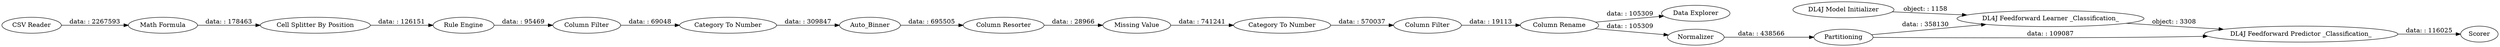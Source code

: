 digraph {
	"5556894524688212011_150" [label="Category To Number"]
	"-6723931089373139198_77" [label="DL4J Model Initializer"]
	"5556894524688212011_6" [label="Column Resorter"]
	"-6723931089373139198_149" [label=Auto_Binner]
	"-6723931089373139198_84" [label="DL4J Feedforward Learner _Classification_"]
	"1641728374676234967_13" [label="Category To Number"]
	"-6723931089373139198_1" [label="CSV Reader"]
	"-6723931089373139198_79" [label="DL4J Feedforward Predictor _Classification_"]
	"-6723931089373139198_153" [label="Data Explorer"]
	"5556894524688212011_15" [label="Missing Value"]
	"-6723931089373139198_85" [label="Column Filter"]
	"-6723931089373139198_136" [label="Column Rename"]
	"1641728374676234967_3" [label="Cell Splitter By Position"]
	"1641728374676234967_4" [label="Rule Engine"]
	"1641728374676234967_5" [label="Column Filter"]
	"-6723931089373139198_134" [label=Normalizer]
	"-6723931089373139198_29" [label=Partitioning]
	"-6723931089373139198_80" [label=Scorer]
	"1641728374676234967_2" [label="Math Formula"]
	"-6723931089373139198_136" -> "-6723931089373139198_153" [label="data: : 105309"]
	"-6723931089373139198_29" -> "-6723931089373139198_84" [label="data: : 358130"]
	"-6723931089373139198_149" -> "5556894524688212011_6" [label="data: : 695505"]
	"-6723931089373139198_77" -> "-6723931089373139198_84" [label="object: : 1158"]
	"-6723931089373139198_79" -> "-6723931089373139198_80" [label="data: : 116025"]
	"1641728374676234967_13" -> "-6723931089373139198_149" [label="data: : 309847"]
	"5556894524688212011_150" -> "-6723931089373139198_85" [label="data: : 570037"]
	"1641728374676234967_2" -> "1641728374676234967_3" [label="data: : 178463"]
	"-6723931089373139198_1" -> "1641728374676234967_2" [label="data: : 2267593"]
	"-6723931089373139198_84" -> "-6723931089373139198_79" [label="object: : 3308"]
	"-6723931089373139198_29" -> "-6723931089373139198_79" [label="data: : 109087"]
	"1641728374676234967_3" -> "1641728374676234967_4" [label="data: : 126151"]
	"5556894524688212011_15" -> "5556894524688212011_150" [label="data: : 741241"]
	"1641728374676234967_4" -> "1641728374676234967_5" [label="data: : 95469"]
	"5556894524688212011_6" -> "5556894524688212011_15" [label="data: : 28966"]
	"1641728374676234967_5" -> "1641728374676234967_13" [label="data: : 69048"]
	"-6723931089373139198_134" -> "-6723931089373139198_29" [label="data: : 438566"]
	"-6723931089373139198_85" -> "-6723931089373139198_136" [label="data: : 19113"]
	"-6723931089373139198_136" -> "-6723931089373139198_134" [label="data: : 105309"]
	rankdir=LR
}
